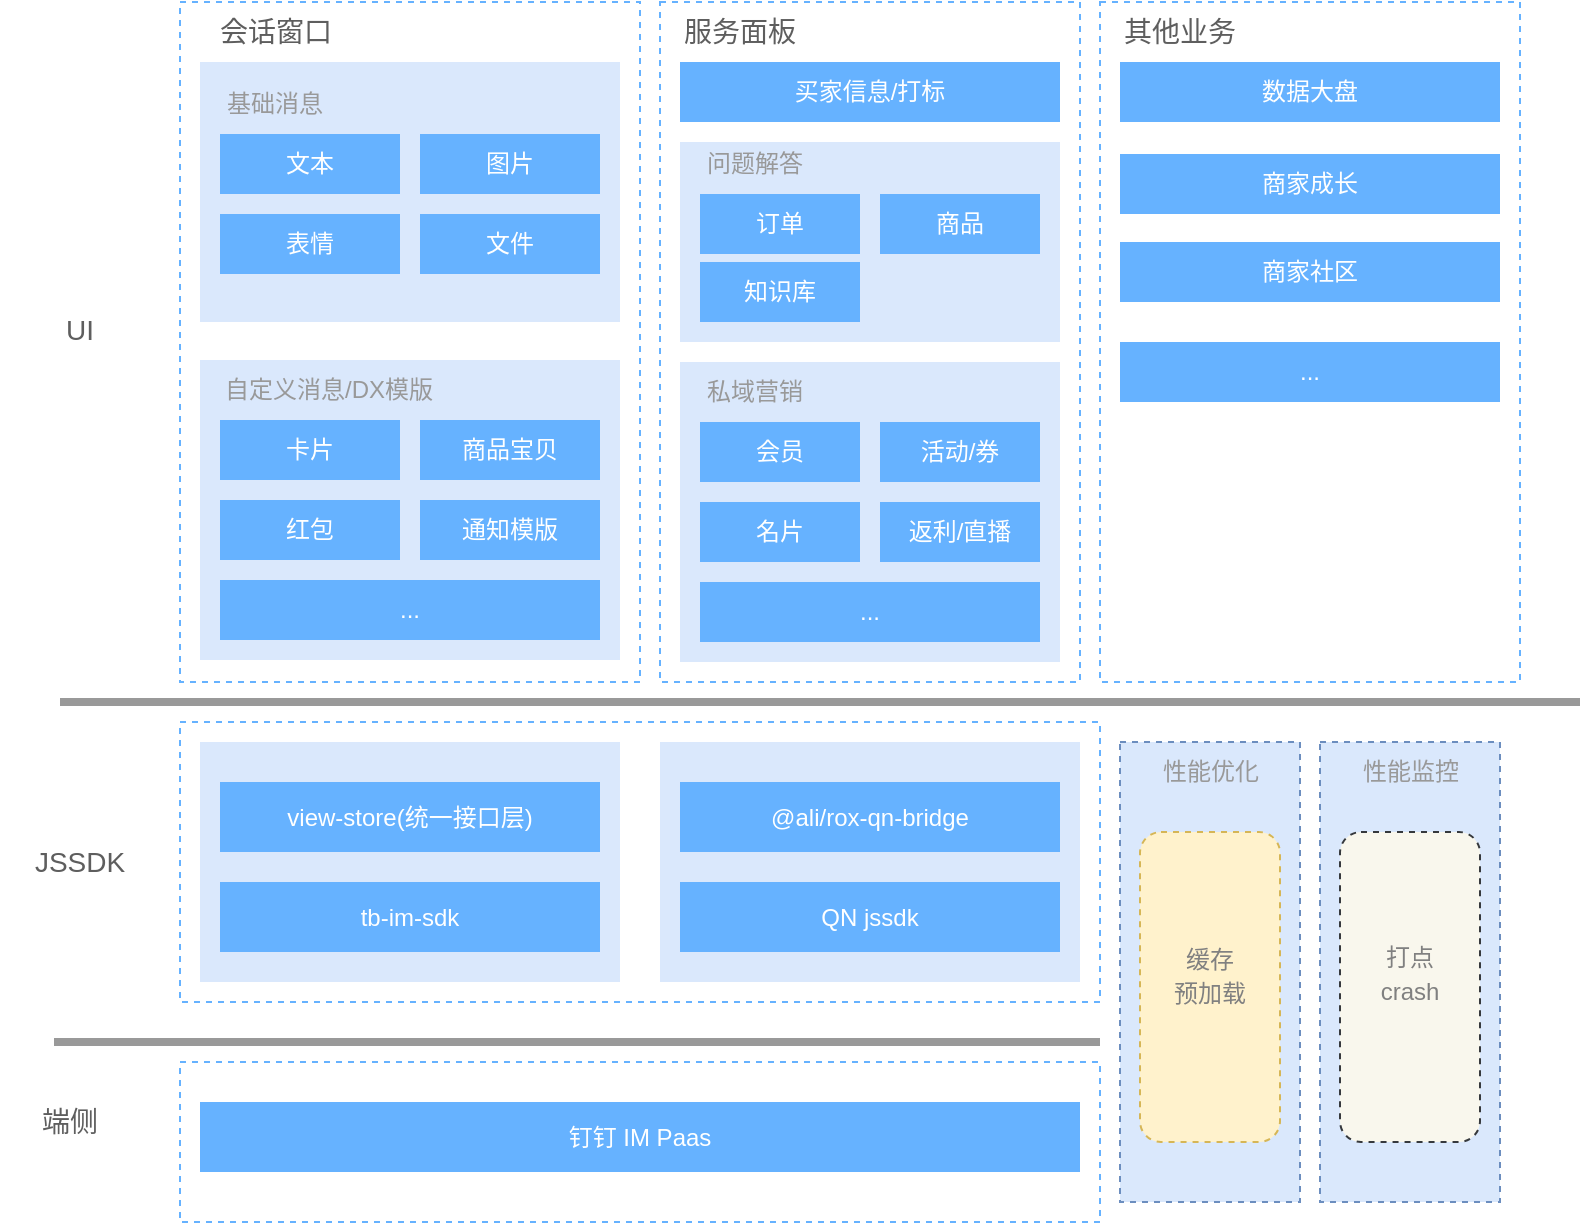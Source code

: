 <mxfile version="15.6.8" type="github">
  <diagram id="9dK64Gs7onYfFGPoFXSR" name="第 1 页">
    <mxGraphModel dx="949" dy="653" grid="1" gridSize="10" guides="1" tooltips="1" connect="1" arrows="1" fold="1" page="1" pageScale="1" pageWidth="827" pageHeight="1169" math="0" shadow="0">
      <root>
        <mxCell id="0" />
        <mxCell id="1" parent="0" />
        <mxCell id="kR91ONEozVQPjnB0ktHO-66" value="" style="rounded=0;whiteSpace=wrap;html=1;fillColor=#dae8fc;strokeColor=none;dashed=1;" vertex="1" parent="1">
          <mxGeometry x="140" y="370" width="210" height="120" as="geometry" />
        </mxCell>
        <mxCell id="kR91ONEozVQPjnB0ktHO-3" value="" style="rounded=0;whiteSpace=wrap;html=1;fillColor=none;strokeColor=#66B2FF;dashed=1;" vertex="1" parent="1">
          <mxGeometry x="370" width="210" height="340" as="geometry" />
        </mxCell>
        <mxCell id="kR91ONEozVQPjnB0ktHO-43" value="" style="rounded=0;whiteSpace=wrap;html=1;fillColor=#dae8fc;strokeColor=none;dashed=1;" vertex="1" parent="1">
          <mxGeometry x="380" y="70" width="190" height="100" as="geometry" />
        </mxCell>
        <mxCell id="kR91ONEozVQPjnB0ktHO-29" value="" style="rounded=0;whiteSpace=wrap;html=1;fillColor=none;strokeColor=#66B2FF;dashed=1;" vertex="1" parent="1">
          <mxGeometry x="590" width="210" height="340" as="geometry" />
        </mxCell>
        <mxCell id="kR91ONEozVQPjnB0ktHO-28" value="" style="rounded=0;whiteSpace=wrap;html=1;fillColor=none;strokeColor=#66B2FF;dashed=1;strokeWidth=1;" vertex="1" parent="1">
          <mxGeometry x="130" width="230" height="340" as="geometry" />
        </mxCell>
        <mxCell id="kR91ONEozVQPjnB0ktHO-14" value="" style="rounded=0;whiteSpace=wrap;html=1;fillColor=#dae8fc;strokeColor=none;dashed=1;" vertex="1" parent="1">
          <mxGeometry x="140" y="30" width="210" height="130" as="geometry" />
        </mxCell>
        <mxCell id="kR91ONEozVQPjnB0ktHO-1" value="文本" style="rounded=0;whiteSpace=wrap;html=1;strokeColor=none;fillColor=#66B2FF;fontColor=#ffffff;" vertex="1" parent="1">
          <mxGeometry x="150" y="66" width="90" height="30" as="geometry" />
        </mxCell>
        <mxCell id="kR91ONEozVQPjnB0ktHO-2" value="图片" style="rounded=0;whiteSpace=wrap;html=1;strokeColor=none;fillColor=#66B2FF;fontColor=#ffffff;" vertex="1" parent="1">
          <mxGeometry x="250" y="66" width="90" height="30" as="geometry" />
        </mxCell>
        <mxCell id="kR91ONEozVQPjnB0ktHO-4" value="表情" style="rounded=0;whiteSpace=wrap;html=1;strokeColor=none;fillColor=#66B2FF;fontColor=#ffffff;" vertex="1" parent="1">
          <mxGeometry x="150" y="106" width="90" height="30" as="geometry" />
        </mxCell>
        <mxCell id="kR91ONEozVQPjnB0ktHO-5" value="文件" style="rounded=0;whiteSpace=wrap;html=1;strokeColor=none;fillColor=#66B2FF;fontColor=#ffffff;" vertex="1" parent="1">
          <mxGeometry x="250" y="106" width="90" height="30" as="geometry" />
        </mxCell>
        <mxCell id="kR91ONEozVQPjnB0ktHO-6" value="" style="rounded=0;whiteSpace=wrap;html=1;fillColor=#dae8fc;strokeColor=none;dashed=1;" vertex="1" parent="1">
          <mxGeometry x="140" y="179" width="210" height="150" as="geometry" />
        </mxCell>
        <mxCell id="kR91ONEozVQPjnB0ktHO-7" value="自定义消息/DX模版" style="text;html=1;strokeColor=none;fillColor=none;align=center;verticalAlign=middle;whiteSpace=wrap;rounded=0;dashed=1;fontColor=#999999;" vertex="1" parent="1">
          <mxGeometry x="147.5" y="179" width="112.5" height="30" as="geometry" />
        </mxCell>
        <mxCell id="kR91ONEozVQPjnB0ktHO-8" value="卡片" style="rounded=0;whiteSpace=wrap;html=1;strokeColor=none;fillColor=#66B2FF;fontColor=#ffffff;" vertex="1" parent="1">
          <mxGeometry x="150" y="209" width="90" height="30" as="geometry" />
        </mxCell>
        <mxCell id="kR91ONEozVQPjnB0ktHO-9" value="商品宝贝" style="rounded=0;whiteSpace=wrap;html=1;strokeColor=none;fillColor=#66B2FF;fontColor=#ffffff;" vertex="1" parent="1">
          <mxGeometry x="250" y="209" width="90" height="30" as="geometry" />
        </mxCell>
        <mxCell id="kR91ONEozVQPjnB0ktHO-10" value="红包" style="rounded=0;whiteSpace=wrap;html=1;strokeColor=none;fillColor=#66B2FF;fontColor=#ffffff;" vertex="1" parent="1">
          <mxGeometry x="150" y="249" width="90" height="30" as="geometry" />
        </mxCell>
        <mxCell id="kR91ONEozVQPjnB0ktHO-11" value="通知模版" style="rounded=0;whiteSpace=wrap;html=1;strokeColor=none;fillColor=#66B2FF;fontColor=#ffffff;" vertex="1" parent="1">
          <mxGeometry x="250" y="249" width="90" height="30" as="geometry" />
        </mxCell>
        <mxCell id="kR91ONEozVQPjnB0ktHO-12" value="..." style="rounded=0;whiteSpace=wrap;html=1;strokeColor=none;fillColor=#66B2FF;fontColor=#ffffff;" vertex="1" parent="1">
          <mxGeometry x="150" y="289" width="190" height="30" as="geometry" />
        </mxCell>
        <mxCell id="kR91ONEozVQPjnB0ktHO-13" style="edgeStyle=orthogonalEdgeStyle;rounded=0;orthogonalLoop=1;jettySize=auto;html=1;exitX=0.5;exitY=1;exitDx=0;exitDy=0;fontColor=#999999;" edge="1" parent="1" source="kR91ONEozVQPjnB0ktHO-6" target="kR91ONEozVQPjnB0ktHO-6">
          <mxGeometry relative="1" as="geometry" />
        </mxCell>
        <mxCell id="kR91ONEozVQPjnB0ktHO-15" value="基础消息" style="text;html=1;strokeColor=none;fillColor=none;align=center;verticalAlign=middle;whiteSpace=wrap;rounded=0;dashed=1;fontColor=#999999;" vertex="1" parent="1">
          <mxGeometry x="140" y="36" width="75" height="30" as="geometry" />
        </mxCell>
        <mxCell id="kR91ONEozVQPjnB0ktHO-17" value="会话窗口" style="text;html=1;strokeColor=none;fillColor=none;align=center;verticalAlign=middle;whiteSpace=wrap;rounded=0;dashed=1;fontColor=#5E5E5E;fontSize=14;" vertex="1" parent="1">
          <mxGeometry x="147.5" width="60" height="30" as="geometry" />
        </mxCell>
        <mxCell id="kR91ONEozVQPjnB0ktHO-18" value="服务面板" style="text;html=1;strokeColor=none;fillColor=none;align=center;verticalAlign=middle;whiteSpace=wrap;rounded=0;dashed=1;fontColor=#5E5E5E;fontSize=14;" vertex="1" parent="1">
          <mxGeometry x="380" width="60" height="30" as="geometry" />
        </mxCell>
        <mxCell id="kR91ONEozVQPjnB0ktHO-19" value="买家信息/打标" style="rounded=0;whiteSpace=wrap;html=1;strokeColor=none;fillColor=#66B2FF;fontColor=#ffffff;" vertex="1" parent="1">
          <mxGeometry x="380" y="30" width="190" height="30" as="geometry" />
        </mxCell>
        <mxCell id="kR91ONEozVQPjnB0ktHO-21" value="" style="rounded=0;whiteSpace=wrap;html=1;fillColor=#dae8fc;strokeColor=none;dashed=1;" vertex="1" parent="1">
          <mxGeometry x="380" y="180" width="190" height="150" as="geometry" />
        </mxCell>
        <mxCell id="kR91ONEozVQPjnB0ktHO-22" value="私域营销" style="text;html=1;strokeColor=none;fillColor=none;align=center;verticalAlign=middle;whiteSpace=wrap;rounded=0;dashed=1;fontColor=#999999;" vertex="1" parent="1">
          <mxGeometry x="380" y="180" width="75" height="30" as="geometry" />
        </mxCell>
        <mxCell id="kR91ONEozVQPjnB0ktHO-23" value="订单" style="rounded=0;whiteSpace=wrap;html=1;strokeColor=none;fillColor=#66B2FF;fontColor=#ffffff;" vertex="1" parent="1">
          <mxGeometry x="390" y="96" width="80" height="30" as="geometry" />
        </mxCell>
        <mxCell id="kR91ONEozVQPjnB0ktHO-24" value="商品" style="rounded=0;whiteSpace=wrap;html=1;strokeColor=none;fillColor=#66B2FF;fontColor=#ffffff;" vertex="1" parent="1">
          <mxGeometry x="480" y="96" width="80" height="30" as="geometry" />
        </mxCell>
        <mxCell id="kR91ONEozVQPjnB0ktHO-25" value="会员" style="rounded=0;whiteSpace=wrap;html=1;strokeColor=none;fillColor=#66B2FF;fontColor=#ffffff;" vertex="1" parent="1">
          <mxGeometry x="390" y="210" width="80" height="30" as="geometry" />
        </mxCell>
        <mxCell id="kR91ONEozVQPjnB0ktHO-27" value="..." style="rounded=0;whiteSpace=wrap;html=1;strokeColor=none;fillColor=#66B2FF;fontColor=#ffffff;" vertex="1" parent="1">
          <mxGeometry x="390" y="290" width="170" height="30" as="geometry" />
        </mxCell>
        <mxCell id="kR91ONEozVQPjnB0ktHO-30" value="其他业务" style="text;html=1;strokeColor=none;fillColor=none;align=center;verticalAlign=middle;whiteSpace=wrap;rounded=0;dashed=1;fontColor=#5E5E5E;fontSize=14;" vertex="1" parent="1">
          <mxGeometry x="600" width="60" height="30" as="geometry" />
        </mxCell>
        <mxCell id="kR91ONEozVQPjnB0ktHO-31" value="数据大盘" style="rounded=0;whiteSpace=wrap;html=1;strokeColor=none;fillColor=#66B2FF;fontColor=#ffffff;" vertex="1" parent="1">
          <mxGeometry x="600" y="30" width="190" height="30" as="geometry" />
        </mxCell>
        <mxCell id="kR91ONEozVQPjnB0ktHO-33" value="名片" style="rounded=0;whiteSpace=wrap;html=1;strokeColor=none;fillColor=#66B2FF;fontColor=#ffffff;" vertex="1" parent="1">
          <mxGeometry x="390" y="250" width="80" height="30" as="geometry" />
        </mxCell>
        <mxCell id="kR91ONEozVQPjnB0ktHO-35" value="..." style="rounded=0;whiteSpace=wrap;html=1;strokeColor=none;fillColor=#66B2FF;fontColor=#ffffff;" vertex="1" parent="1">
          <mxGeometry x="600" y="170" width="190" height="30" as="geometry" />
        </mxCell>
        <mxCell id="kR91ONEozVQPjnB0ktHO-36" value="商家成长" style="rounded=0;whiteSpace=wrap;html=1;strokeColor=none;fillColor=#66B2FF;fontColor=#ffffff;" vertex="1" parent="1">
          <mxGeometry x="600" y="76" width="190" height="30" as="geometry" />
        </mxCell>
        <mxCell id="kR91ONEozVQPjnB0ktHO-37" value="" style="endArrow=none;html=1;rounded=0;fontSize=14;fontColor=#5E5E5E;strokeWidth=4;strokeColor=#999999;" edge="1" parent="1">
          <mxGeometry width="50" height="50" relative="1" as="geometry">
            <mxPoint x="70" y="350" as="sourcePoint" />
            <mxPoint x="830" y="350" as="targetPoint" />
          </mxGeometry>
        </mxCell>
        <mxCell id="kR91ONEozVQPjnB0ktHO-40" value="活动/券" style="rounded=0;whiteSpace=wrap;html=1;strokeColor=none;fillColor=#66B2FF;fontColor=#ffffff;" vertex="1" parent="1">
          <mxGeometry x="480" y="210" width="80" height="30" as="geometry" />
        </mxCell>
        <mxCell id="kR91ONEozVQPjnB0ktHO-41" value="返利/直播" style="rounded=0;whiteSpace=wrap;html=1;strokeColor=none;fillColor=#66B2FF;fontColor=#ffffff;" vertex="1" parent="1">
          <mxGeometry x="480" y="250" width="80" height="30" as="geometry" />
        </mxCell>
        <mxCell id="kR91ONEozVQPjnB0ktHO-42" value="知识库" style="rounded=0;whiteSpace=wrap;html=1;strokeColor=none;fillColor=#66B2FF;fontColor=#ffffff;" vertex="1" parent="1">
          <mxGeometry x="390" y="130" width="80" height="30" as="geometry" />
        </mxCell>
        <mxCell id="kR91ONEozVQPjnB0ktHO-45" value="问题解答" style="text;html=1;strokeColor=none;fillColor=none;align=center;verticalAlign=middle;whiteSpace=wrap;rounded=0;dashed=1;fontColor=#999999;" vertex="1" parent="1">
          <mxGeometry x="380" y="66" width="75" height="30" as="geometry" />
        </mxCell>
        <mxCell id="kR91ONEozVQPjnB0ktHO-49" value="商家社区" style="rounded=0;whiteSpace=wrap;html=1;strokeColor=none;fillColor=#66B2FF;fontColor=#ffffff;" vertex="1" parent="1">
          <mxGeometry x="600" y="120" width="190" height="30" as="geometry" />
        </mxCell>
        <mxCell id="kR91ONEozVQPjnB0ktHO-52" value="" style="rounded=0;whiteSpace=wrap;html=1;fillColor=none;strokeColor=#66B2FF;dashed=1;strokeWidth=1;" vertex="1" parent="1">
          <mxGeometry x="130" y="360" width="460" height="140" as="geometry" />
        </mxCell>
        <mxCell id="kR91ONEozVQPjnB0ktHO-54" value="" style="rounded=0;whiteSpace=wrap;html=1;fillColor=#dae8fc;strokeColor=none;dashed=1;" vertex="1" parent="1">
          <mxGeometry x="370" y="370" width="210" height="120" as="geometry" />
        </mxCell>
        <mxCell id="kR91ONEozVQPjnB0ktHO-56" value="UI" style="text;html=1;strokeColor=none;fillColor=none;align=center;verticalAlign=middle;whiteSpace=wrap;rounded=0;dashed=1;fontSize=14;fontColor=#5E5E5E;" vertex="1" parent="1">
          <mxGeometry x="50" y="149" width="60" height="30" as="geometry" />
        </mxCell>
        <mxCell id="kR91ONEozVQPjnB0ktHO-57" value="JSSDK" style="text;html=1;strokeColor=none;fillColor=none;align=center;verticalAlign=middle;whiteSpace=wrap;rounded=0;dashed=1;fontSize=14;fontColor=#5E5E5E;" vertex="1" parent="1">
          <mxGeometry x="50" y="415" width="60" height="30" as="geometry" />
        </mxCell>
        <mxCell id="kR91ONEozVQPjnB0ktHO-58" value="" style="endArrow=none;html=1;rounded=0;fontSize=14;fontColor=#5E5E5E;strokeWidth=4;strokeColor=#999999;" edge="1" parent="1">
          <mxGeometry width="50" height="50" relative="1" as="geometry">
            <mxPoint x="67" y="520" as="sourcePoint" />
            <mxPoint x="590" y="520" as="targetPoint" />
          </mxGeometry>
        </mxCell>
        <mxCell id="kR91ONEozVQPjnB0ktHO-59" value="端侧" style="text;html=1;strokeColor=none;fillColor=none;align=center;verticalAlign=middle;whiteSpace=wrap;rounded=0;dashed=1;fontSize=14;fontColor=#5E5E5E;" vertex="1" parent="1">
          <mxGeometry x="40" y="545" width="70" height="30" as="geometry" />
        </mxCell>
        <mxCell id="kR91ONEozVQPjnB0ktHO-60" value="" style="rounded=0;whiteSpace=wrap;html=1;fillColor=none;strokeColor=#66B2FF;dashed=1;strokeWidth=1;" vertex="1" parent="1">
          <mxGeometry x="130" y="530" width="460" height="80" as="geometry" />
        </mxCell>
        <mxCell id="kR91ONEozVQPjnB0ktHO-62" value="钉钉 IM Paas" style="rounded=0;whiteSpace=wrap;html=1;strokeColor=none;fillColor=#66B2FF;fontColor=#ffffff;" vertex="1" parent="1">
          <mxGeometry x="140" y="550" width="440" height="35" as="geometry" />
        </mxCell>
        <mxCell id="kR91ONEozVQPjnB0ktHO-63" value="QN jssdk" style="rounded=0;whiteSpace=wrap;html=1;strokeColor=none;fillColor=#66B2FF;fontColor=#ffffff;" vertex="1" parent="1">
          <mxGeometry x="380" y="440" width="190" height="35" as="geometry" />
        </mxCell>
        <mxCell id="kR91ONEozVQPjnB0ktHO-64" value="@ali/rox-qn-bridge" style="rounded=0;whiteSpace=wrap;html=1;strokeColor=none;fillColor=#66B2FF;fontColor=#ffffff;" vertex="1" parent="1">
          <mxGeometry x="380" y="390" width="190" height="35" as="geometry" />
        </mxCell>
        <mxCell id="kR91ONEozVQPjnB0ktHO-68" value="tb-im-sdk" style="rounded=0;whiteSpace=wrap;html=1;strokeColor=none;fillColor=#66B2FF;fontColor=#ffffff;" vertex="1" parent="1">
          <mxGeometry x="150" y="440" width="190" height="35" as="geometry" />
        </mxCell>
        <mxCell id="kR91ONEozVQPjnB0ktHO-69" value="view-store(统一接口层)" style="rounded=0;whiteSpace=wrap;html=1;strokeColor=none;fillColor=#66B2FF;fontColor=#ffffff;" vertex="1" parent="1">
          <mxGeometry x="150" y="390" width="190" height="35" as="geometry" />
        </mxCell>
        <mxCell id="kR91ONEozVQPjnB0ktHO-72" value="" style="rounded=0;whiteSpace=wrap;html=1;dashed=1;fontSize=14;strokeColor=#6c8ebf;strokeWidth=1;fillColor=#dae8fc;" vertex="1" parent="1">
          <mxGeometry x="600" y="370" width="90" height="230" as="geometry" />
        </mxCell>
        <mxCell id="kR91ONEozVQPjnB0ktHO-74" value="" style="rounded=0;whiteSpace=wrap;html=1;dashed=1;fontSize=14;strokeColor=#6c8ebf;strokeWidth=1;fillColor=#dae8fc;" vertex="1" parent="1">
          <mxGeometry x="700" y="370" width="90" height="230" as="geometry" />
        </mxCell>
        <mxCell id="kR91ONEozVQPjnB0ktHO-75" value="性能优化" style="text;html=1;strokeColor=none;fillColor=none;align=center;verticalAlign=middle;whiteSpace=wrap;rounded=0;dashed=1;fontColor=#999999;" vertex="1" parent="1">
          <mxGeometry x="607.5" y="370" width="75" height="30" as="geometry" />
        </mxCell>
        <mxCell id="kR91ONEozVQPjnB0ktHO-76" value="性能监控" style="text;html=1;strokeColor=none;fillColor=none;align=center;verticalAlign=middle;whiteSpace=wrap;rounded=0;dashed=1;fontColor=#999999;" vertex="1" parent="1">
          <mxGeometry x="707.5" y="370" width="75" height="30" as="geometry" />
        </mxCell>
        <mxCell id="kR91ONEozVQPjnB0ktHO-78" value="" style="rounded=1;whiteSpace=wrap;html=1;dashed=1;fontSize=14;strokeColor=#d6b656;strokeWidth=1;fillColor=#fff2cc;" vertex="1" parent="1">
          <mxGeometry x="610" y="415" width="70" height="155" as="geometry" />
        </mxCell>
        <mxCell id="kR91ONEozVQPjnB0ktHO-79" value="" style="rounded=1;whiteSpace=wrap;html=1;dashed=1;fontSize=14;strokeColor=#36393d;strokeWidth=1;fillColor=#f9f7ed;" vertex="1" parent="1">
          <mxGeometry x="710" y="415" width="70" height="155" as="geometry" />
        </mxCell>
        <mxCell id="kR91ONEozVQPjnB0ktHO-80" value="&lt;font style=&quot;font-size: 12px&quot;&gt;缓存&lt;br&gt;预加载&lt;br&gt;&lt;br&gt;&lt;/font&gt;" style="text;html=1;strokeColor=none;fillColor=none;align=center;verticalAlign=middle;whiteSpace=wrap;rounded=0;dashed=1;fontSize=14;fontColor=#808080;" vertex="1" parent="1">
          <mxGeometry x="615" y="430" width="60" height="130" as="geometry" />
        </mxCell>
        <mxCell id="kR91ONEozVQPjnB0ktHO-81" value="&lt;font style=&quot;font-size: 12px&quot;&gt;打点&lt;br&gt;crash&lt;br&gt;&lt;/font&gt;" style="text;html=1;strokeColor=none;fillColor=none;align=center;verticalAlign=middle;whiteSpace=wrap;rounded=0;dashed=1;fontSize=14;fontColor=#808080;" vertex="1" parent="1">
          <mxGeometry x="715" y="420" width="60" height="130" as="geometry" />
        </mxCell>
      </root>
    </mxGraphModel>
  </diagram>
</mxfile>
